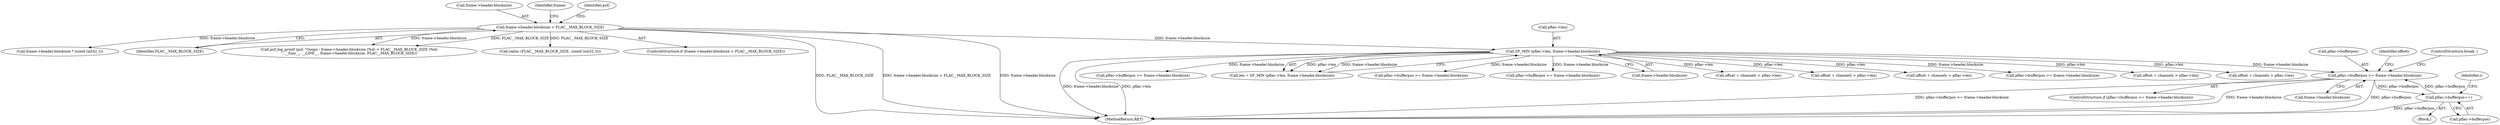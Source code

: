 digraph "0_libsndfile_60b234301adf258786d8b90be5c1d437fc8799e0@pointer" {
"1000335" [label="(Call,pflac->bufferpos >= frame->header.blocksize)"];
"1000383" [label="(Call,pflac->bufferpos++)"];
"1000335" [label="(Call,pflac->bufferpos >= frame->header.blocksize)"];
"1000248" [label="(Call,SF_MIN (pflac->len, frame->header.blocksize))"];
"1000135" [label="(Call,frame->header.blocksize > FLAC__MAX_BLOCK_SIZE)"];
"1000346" [label="(Call,offset + channels > pflac->len)"];
"1000749" [label="(Call,offset + channels > pflac->len)"];
"1000233" [label="(Call,frame->header.blocksize * sizeof (int32_t))"];
"1000141" [label="(Identifier,FLAC__MAX_BLOCK_SIZE)"];
"1000143" [label="(Call,psf_log_printf (psf, \"Ooops : frame->header.blocksize (%d) > FLAC__MAX_BLOCK_SIZE (%d)\n\", __func__, __LINE__, frame->header.blocksize, FLAC__MAX_BLOCK_SIZE))"];
"1000383" [label="(Call,pflac->bufferpos++)"];
"1000639" [label="(Call,offset + channels > pflac->len)"];
"1000628" [label="(Call,pflac->bufferpos >= frame->header.blocksize)"];
"1000324" [label="(Block,)"];
"1000220" [label="(Call,calloc (FLAC__MAX_BLOCK_SIZE, sizeof (int32_t)))"];
"1000336" [label="(Call,pflac->bufferpos)"];
"1000136" [label="(Call,frame->header.blocksize)"];
"1000165" [label="(Identifier,frame)"];
"1000426" [label="(Call,offset + channels > pflac->len)"];
"1000384" [label="(Call,pflac->bufferpos)"];
"1000134" [label="(ControlStructure,if (frame->header.blocksize > FLAC__MAX_BLOCK_SIZE))"];
"1000135" [label="(Call,frame->header.blocksize > FLAC__MAX_BLOCK_SIZE)"];
"1000339" [label="(Call,frame->header.blocksize)"];
"1000527" [label="(Call,offset + channels > pflac->len)"];
"1000808" [label="(MethodReturn,RET)"];
"1000415" [label="(Call,pflac->bufferpos >= frame->header.blocksize)"];
"1000246" [label="(Call,len = SF_MIN (pflac->len, frame->header.blocksize))"];
"1000334" [label="(ControlStructure,if (pflac->bufferpos >= frame->header.blocksize))"];
"1000516" [label="(Call,pflac->bufferpos >= frame->header.blocksize)"];
"1000738" [label="(Call,pflac->bufferpos >= frame->header.blocksize)"];
"1000144" [label="(Identifier,psf)"];
"1000348" [label="(Identifier,offset)"];
"1000323" [label="(Identifier,i)"];
"1000248" [label="(Call,SF_MIN (pflac->len, frame->header.blocksize))"];
"1000252" [label="(Call,frame->header.blocksize)"];
"1000344" [label="(ControlStructure,break ;)"];
"1000335" [label="(Call,pflac->bufferpos >= frame->header.blocksize)"];
"1000249" [label="(Call,pflac->len)"];
"1000335" -> "1000334"  [label="AST: "];
"1000335" -> "1000339"  [label="CFG: "];
"1000336" -> "1000335"  [label="AST: "];
"1000339" -> "1000335"  [label="AST: "];
"1000344" -> "1000335"  [label="CFG: "];
"1000348" -> "1000335"  [label="CFG: "];
"1000335" -> "1000808"  [label="DDG: frame->header.blocksize"];
"1000335" -> "1000808"  [label="DDG: pflac->bufferpos"];
"1000335" -> "1000808"  [label="DDG: pflac->bufferpos >= frame->header.blocksize"];
"1000383" -> "1000335"  [label="DDG: pflac->bufferpos"];
"1000248" -> "1000335"  [label="DDG: frame->header.blocksize"];
"1000335" -> "1000383"  [label="DDG: pflac->bufferpos"];
"1000383" -> "1000324"  [label="AST: "];
"1000383" -> "1000384"  [label="CFG: "];
"1000384" -> "1000383"  [label="AST: "];
"1000323" -> "1000383"  [label="CFG: "];
"1000383" -> "1000808"  [label="DDG: pflac->bufferpos"];
"1000248" -> "1000246"  [label="AST: "];
"1000248" -> "1000252"  [label="CFG: "];
"1000249" -> "1000248"  [label="AST: "];
"1000252" -> "1000248"  [label="AST: "];
"1000246" -> "1000248"  [label="CFG: "];
"1000248" -> "1000808"  [label="DDG: frame->header.blocksize"];
"1000248" -> "1000808"  [label="DDG: pflac->len"];
"1000248" -> "1000246"  [label="DDG: pflac->len"];
"1000248" -> "1000246"  [label="DDG: frame->header.blocksize"];
"1000135" -> "1000248"  [label="DDG: frame->header.blocksize"];
"1000248" -> "1000346"  [label="DDG: pflac->len"];
"1000248" -> "1000415"  [label="DDG: frame->header.blocksize"];
"1000248" -> "1000426"  [label="DDG: pflac->len"];
"1000248" -> "1000516"  [label="DDG: frame->header.blocksize"];
"1000248" -> "1000527"  [label="DDG: pflac->len"];
"1000248" -> "1000628"  [label="DDG: frame->header.blocksize"];
"1000248" -> "1000639"  [label="DDG: pflac->len"];
"1000248" -> "1000738"  [label="DDG: frame->header.blocksize"];
"1000248" -> "1000749"  [label="DDG: pflac->len"];
"1000135" -> "1000134"  [label="AST: "];
"1000135" -> "1000141"  [label="CFG: "];
"1000136" -> "1000135"  [label="AST: "];
"1000141" -> "1000135"  [label="AST: "];
"1000144" -> "1000135"  [label="CFG: "];
"1000165" -> "1000135"  [label="CFG: "];
"1000135" -> "1000808"  [label="DDG: FLAC__MAX_BLOCK_SIZE"];
"1000135" -> "1000808"  [label="DDG: frame->header.blocksize > FLAC__MAX_BLOCK_SIZE"];
"1000135" -> "1000808"  [label="DDG: frame->header.blocksize"];
"1000135" -> "1000143"  [label="DDG: frame->header.blocksize"];
"1000135" -> "1000143"  [label="DDG: FLAC__MAX_BLOCK_SIZE"];
"1000135" -> "1000220"  [label="DDG: FLAC__MAX_BLOCK_SIZE"];
"1000135" -> "1000233"  [label="DDG: frame->header.blocksize"];
}
